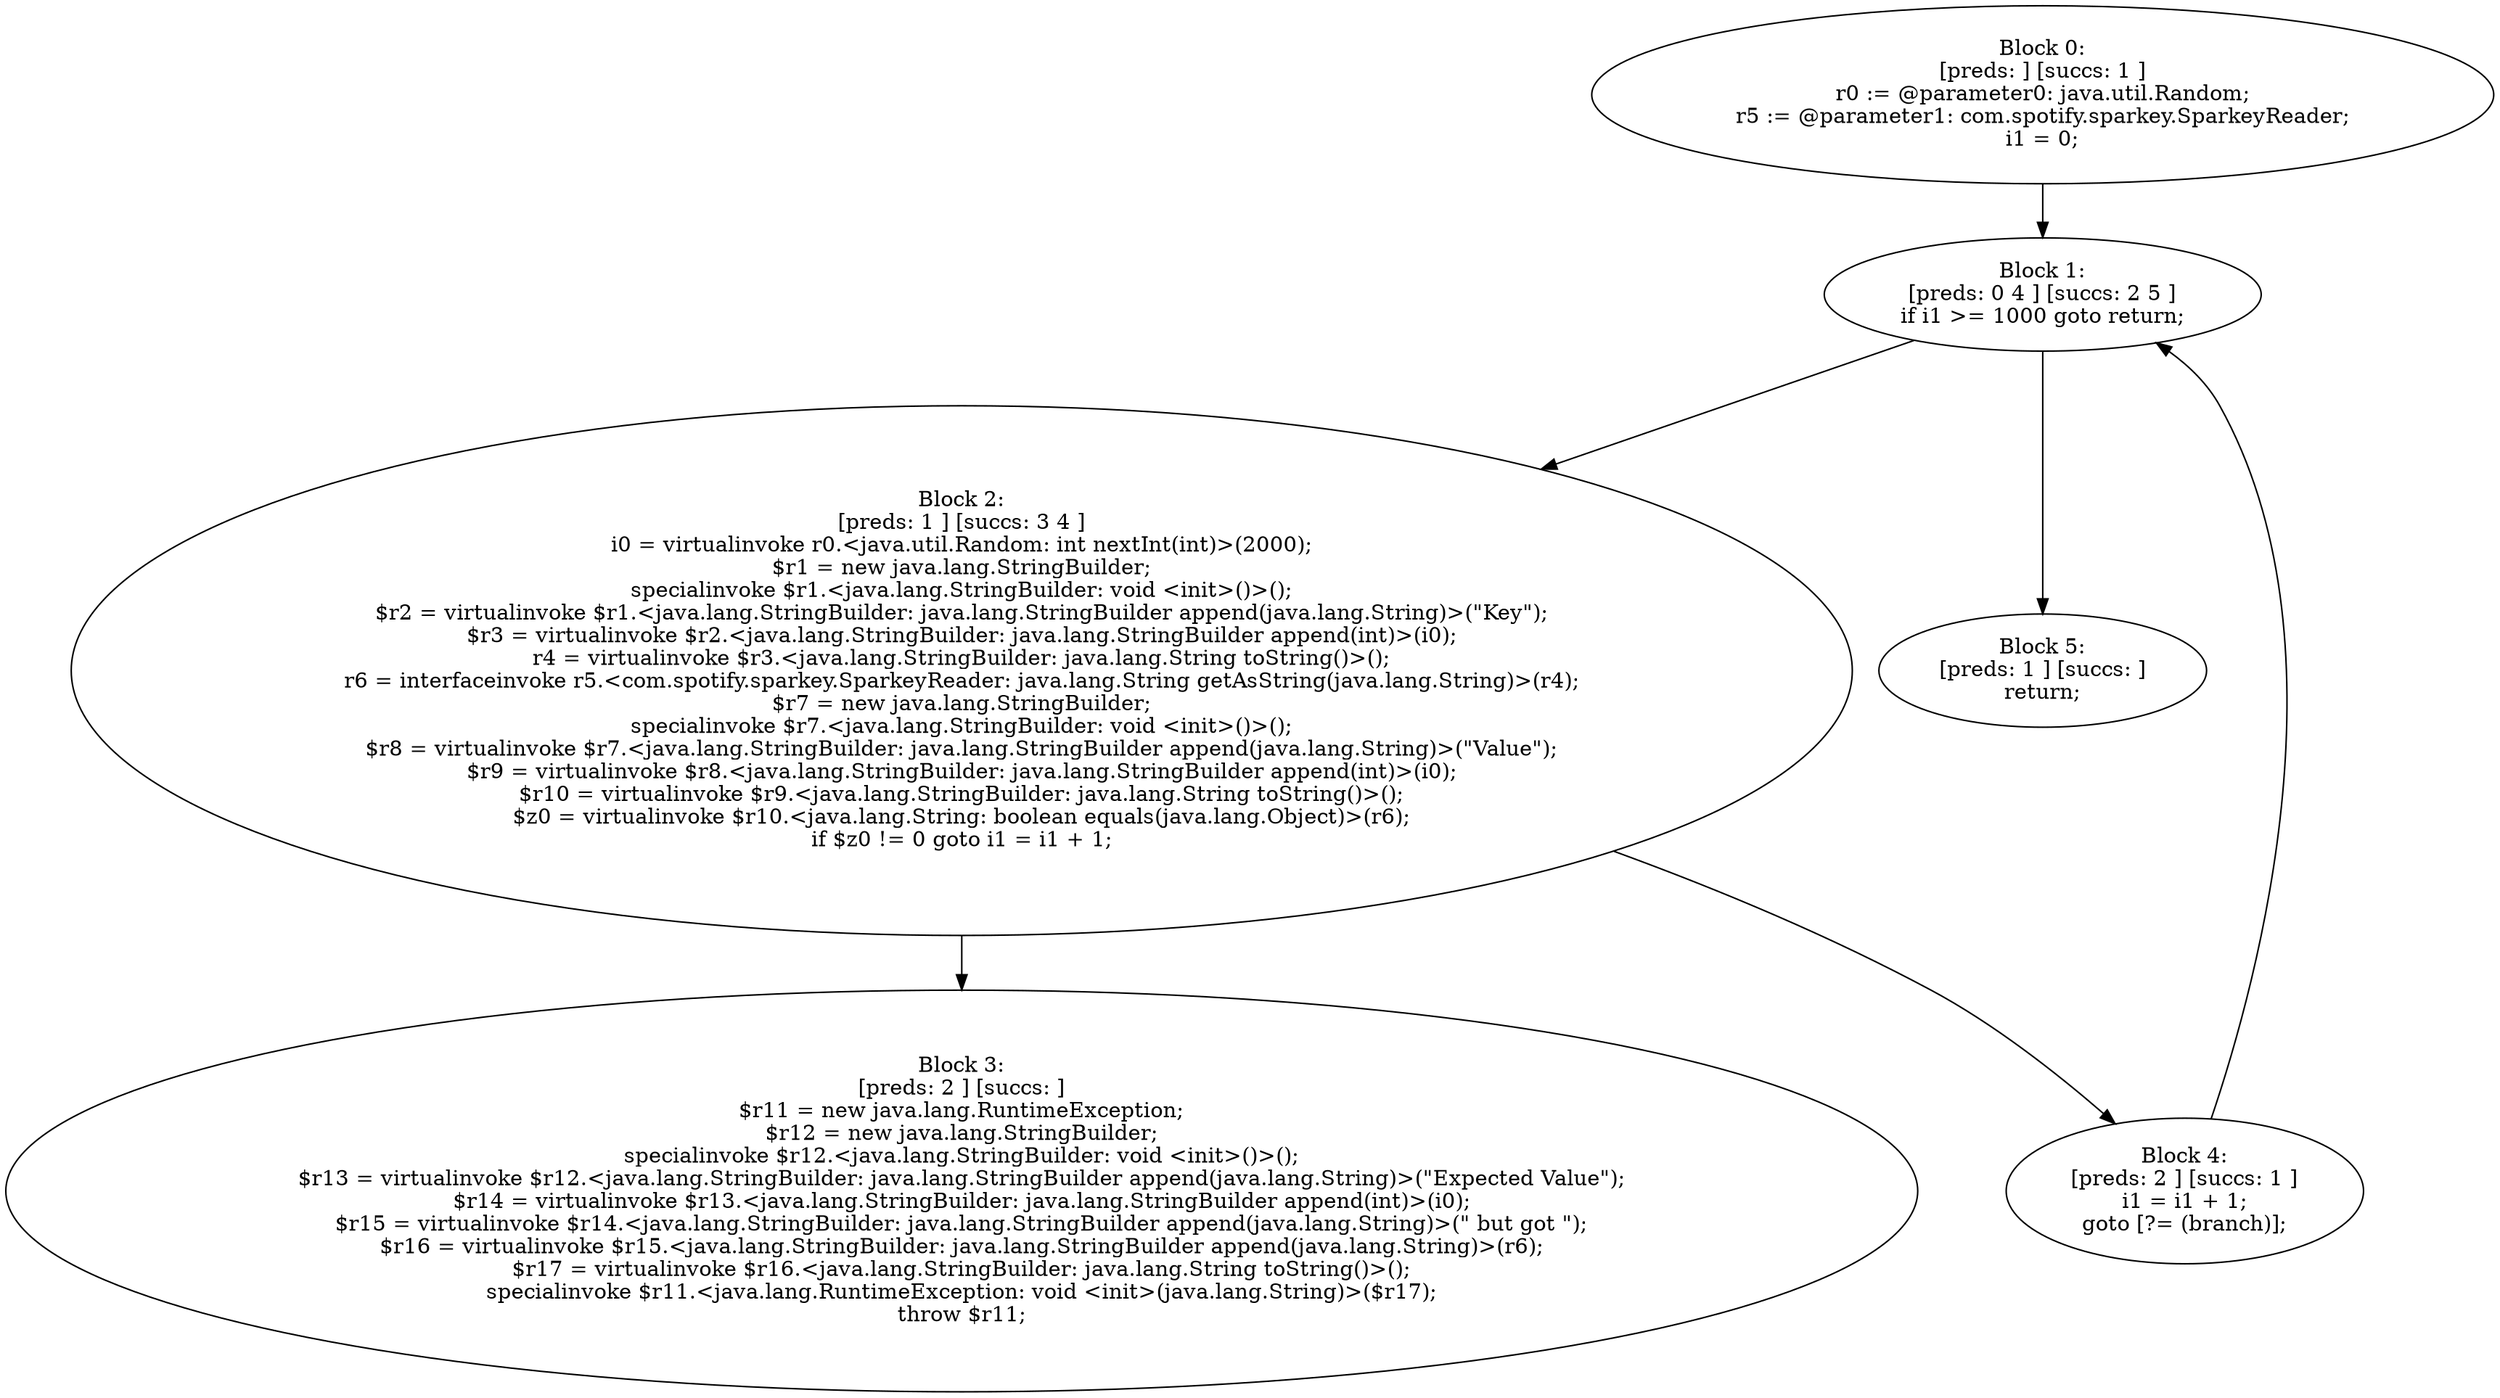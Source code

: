 digraph "unitGraph" {
    "Block 0:
[preds: ] [succs: 1 ]
r0 := @parameter0: java.util.Random;
r5 := @parameter1: com.spotify.sparkey.SparkeyReader;
i1 = 0;
"
    "Block 1:
[preds: 0 4 ] [succs: 2 5 ]
if i1 >= 1000 goto return;
"
    "Block 2:
[preds: 1 ] [succs: 3 4 ]
i0 = virtualinvoke r0.<java.util.Random: int nextInt(int)>(2000);
$r1 = new java.lang.StringBuilder;
specialinvoke $r1.<java.lang.StringBuilder: void <init>()>();
$r2 = virtualinvoke $r1.<java.lang.StringBuilder: java.lang.StringBuilder append(java.lang.String)>(\"Key\");
$r3 = virtualinvoke $r2.<java.lang.StringBuilder: java.lang.StringBuilder append(int)>(i0);
r4 = virtualinvoke $r3.<java.lang.StringBuilder: java.lang.String toString()>();
r6 = interfaceinvoke r5.<com.spotify.sparkey.SparkeyReader: java.lang.String getAsString(java.lang.String)>(r4);
$r7 = new java.lang.StringBuilder;
specialinvoke $r7.<java.lang.StringBuilder: void <init>()>();
$r8 = virtualinvoke $r7.<java.lang.StringBuilder: java.lang.StringBuilder append(java.lang.String)>(\"Value\");
$r9 = virtualinvoke $r8.<java.lang.StringBuilder: java.lang.StringBuilder append(int)>(i0);
$r10 = virtualinvoke $r9.<java.lang.StringBuilder: java.lang.String toString()>();
$z0 = virtualinvoke $r10.<java.lang.String: boolean equals(java.lang.Object)>(r6);
if $z0 != 0 goto i1 = i1 + 1;
"
    "Block 3:
[preds: 2 ] [succs: ]
$r11 = new java.lang.RuntimeException;
$r12 = new java.lang.StringBuilder;
specialinvoke $r12.<java.lang.StringBuilder: void <init>()>();
$r13 = virtualinvoke $r12.<java.lang.StringBuilder: java.lang.StringBuilder append(java.lang.String)>(\"Expected Value\");
$r14 = virtualinvoke $r13.<java.lang.StringBuilder: java.lang.StringBuilder append(int)>(i0);
$r15 = virtualinvoke $r14.<java.lang.StringBuilder: java.lang.StringBuilder append(java.lang.String)>(\" but got \");
$r16 = virtualinvoke $r15.<java.lang.StringBuilder: java.lang.StringBuilder append(java.lang.String)>(r6);
$r17 = virtualinvoke $r16.<java.lang.StringBuilder: java.lang.String toString()>();
specialinvoke $r11.<java.lang.RuntimeException: void <init>(java.lang.String)>($r17);
throw $r11;
"
    "Block 4:
[preds: 2 ] [succs: 1 ]
i1 = i1 + 1;
goto [?= (branch)];
"
    "Block 5:
[preds: 1 ] [succs: ]
return;
"
    "Block 0:
[preds: ] [succs: 1 ]
r0 := @parameter0: java.util.Random;
r5 := @parameter1: com.spotify.sparkey.SparkeyReader;
i1 = 0;
"->"Block 1:
[preds: 0 4 ] [succs: 2 5 ]
if i1 >= 1000 goto return;
";
    "Block 1:
[preds: 0 4 ] [succs: 2 5 ]
if i1 >= 1000 goto return;
"->"Block 2:
[preds: 1 ] [succs: 3 4 ]
i0 = virtualinvoke r0.<java.util.Random: int nextInt(int)>(2000);
$r1 = new java.lang.StringBuilder;
specialinvoke $r1.<java.lang.StringBuilder: void <init>()>();
$r2 = virtualinvoke $r1.<java.lang.StringBuilder: java.lang.StringBuilder append(java.lang.String)>(\"Key\");
$r3 = virtualinvoke $r2.<java.lang.StringBuilder: java.lang.StringBuilder append(int)>(i0);
r4 = virtualinvoke $r3.<java.lang.StringBuilder: java.lang.String toString()>();
r6 = interfaceinvoke r5.<com.spotify.sparkey.SparkeyReader: java.lang.String getAsString(java.lang.String)>(r4);
$r7 = new java.lang.StringBuilder;
specialinvoke $r7.<java.lang.StringBuilder: void <init>()>();
$r8 = virtualinvoke $r7.<java.lang.StringBuilder: java.lang.StringBuilder append(java.lang.String)>(\"Value\");
$r9 = virtualinvoke $r8.<java.lang.StringBuilder: java.lang.StringBuilder append(int)>(i0);
$r10 = virtualinvoke $r9.<java.lang.StringBuilder: java.lang.String toString()>();
$z0 = virtualinvoke $r10.<java.lang.String: boolean equals(java.lang.Object)>(r6);
if $z0 != 0 goto i1 = i1 + 1;
";
    "Block 1:
[preds: 0 4 ] [succs: 2 5 ]
if i1 >= 1000 goto return;
"->"Block 5:
[preds: 1 ] [succs: ]
return;
";
    "Block 2:
[preds: 1 ] [succs: 3 4 ]
i0 = virtualinvoke r0.<java.util.Random: int nextInt(int)>(2000);
$r1 = new java.lang.StringBuilder;
specialinvoke $r1.<java.lang.StringBuilder: void <init>()>();
$r2 = virtualinvoke $r1.<java.lang.StringBuilder: java.lang.StringBuilder append(java.lang.String)>(\"Key\");
$r3 = virtualinvoke $r2.<java.lang.StringBuilder: java.lang.StringBuilder append(int)>(i0);
r4 = virtualinvoke $r3.<java.lang.StringBuilder: java.lang.String toString()>();
r6 = interfaceinvoke r5.<com.spotify.sparkey.SparkeyReader: java.lang.String getAsString(java.lang.String)>(r4);
$r7 = new java.lang.StringBuilder;
specialinvoke $r7.<java.lang.StringBuilder: void <init>()>();
$r8 = virtualinvoke $r7.<java.lang.StringBuilder: java.lang.StringBuilder append(java.lang.String)>(\"Value\");
$r9 = virtualinvoke $r8.<java.lang.StringBuilder: java.lang.StringBuilder append(int)>(i0);
$r10 = virtualinvoke $r9.<java.lang.StringBuilder: java.lang.String toString()>();
$z0 = virtualinvoke $r10.<java.lang.String: boolean equals(java.lang.Object)>(r6);
if $z0 != 0 goto i1 = i1 + 1;
"->"Block 3:
[preds: 2 ] [succs: ]
$r11 = new java.lang.RuntimeException;
$r12 = new java.lang.StringBuilder;
specialinvoke $r12.<java.lang.StringBuilder: void <init>()>();
$r13 = virtualinvoke $r12.<java.lang.StringBuilder: java.lang.StringBuilder append(java.lang.String)>(\"Expected Value\");
$r14 = virtualinvoke $r13.<java.lang.StringBuilder: java.lang.StringBuilder append(int)>(i0);
$r15 = virtualinvoke $r14.<java.lang.StringBuilder: java.lang.StringBuilder append(java.lang.String)>(\" but got \");
$r16 = virtualinvoke $r15.<java.lang.StringBuilder: java.lang.StringBuilder append(java.lang.String)>(r6);
$r17 = virtualinvoke $r16.<java.lang.StringBuilder: java.lang.String toString()>();
specialinvoke $r11.<java.lang.RuntimeException: void <init>(java.lang.String)>($r17);
throw $r11;
";
    "Block 2:
[preds: 1 ] [succs: 3 4 ]
i0 = virtualinvoke r0.<java.util.Random: int nextInt(int)>(2000);
$r1 = new java.lang.StringBuilder;
specialinvoke $r1.<java.lang.StringBuilder: void <init>()>();
$r2 = virtualinvoke $r1.<java.lang.StringBuilder: java.lang.StringBuilder append(java.lang.String)>(\"Key\");
$r3 = virtualinvoke $r2.<java.lang.StringBuilder: java.lang.StringBuilder append(int)>(i0);
r4 = virtualinvoke $r3.<java.lang.StringBuilder: java.lang.String toString()>();
r6 = interfaceinvoke r5.<com.spotify.sparkey.SparkeyReader: java.lang.String getAsString(java.lang.String)>(r4);
$r7 = new java.lang.StringBuilder;
specialinvoke $r7.<java.lang.StringBuilder: void <init>()>();
$r8 = virtualinvoke $r7.<java.lang.StringBuilder: java.lang.StringBuilder append(java.lang.String)>(\"Value\");
$r9 = virtualinvoke $r8.<java.lang.StringBuilder: java.lang.StringBuilder append(int)>(i0);
$r10 = virtualinvoke $r9.<java.lang.StringBuilder: java.lang.String toString()>();
$z0 = virtualinvoke $r10.<java.lang.String: boolean equals(java.lang.Object)>(r6);
if $z0 != 0 goto i1 = i1 + 1;
"->"Block 4:
[preds: 2 ] [succs: 1 ]
i1 = i1 + 1;
goto [?= (branch)];
";
    "Block 4:
[preds: 2 ] [succs: 1 ]
i1 = i1 + 1;
goto [?= (branch)];
"->"Block 1:
[preds: 0 4 ] [succs: 2 5 ]
if i1 >= 1000 goto return;
";
}

